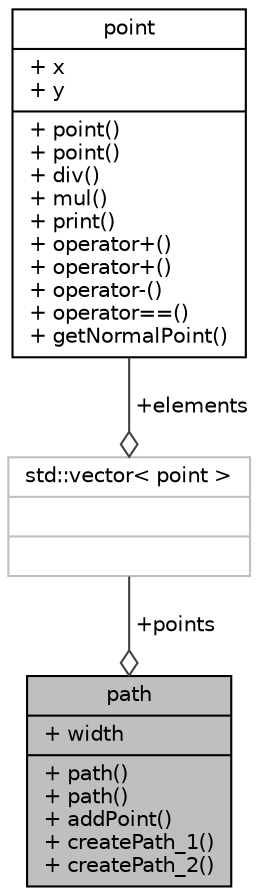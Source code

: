 digraph "path"
{
 // LATEX_PDF_SIZE
  edge [fontname="Helvetica",fontsize="10",labelfontname="Helvetica",labelfontsize="10"];
  node [fontname="Helvetica",fontsize="10",shape=record];
  Node1 [label="{path\n|+ width\l|+ path()\l+ path()\l+ addPoint()\l+ createPath_1()\l+ createPath_2()\l}",height=0.2,width=0.4,color="black", fillcolor="grey75", style="filled", fontcolor="black",tooltip=" "];
  Node2 -> Node1 [color="grey25",fontsize="10",style="solid",label=" +points" ,arrowhead="odiamond",fontname="Helvetica"];
  Node2 [label="{std::vector\< point \>\n||}",height=0.2,width=0.4,color="grey75", fillcolor="white", style="filled",tooltip=" "];
  Node3 -> Node2 [color="grey25",fontsize="10",style="solid",label=" +elements" ,arrowhead="odiamond",fontname="Helvetica"];
  Node3 [label="{point\n|+ x\l+ y\l|+ point()\l+ point()\l+ div()\l+ mul()\l+ print()\l+ operator+()\l+ operator+()\l+ operator-()\l+ operator==()\l+ getNormalPoint()\l}",height=0.2,width=0.4,color="black", fillcolor="white", style="filled",URL="$classpoint.html",tooltip=" "];
}
